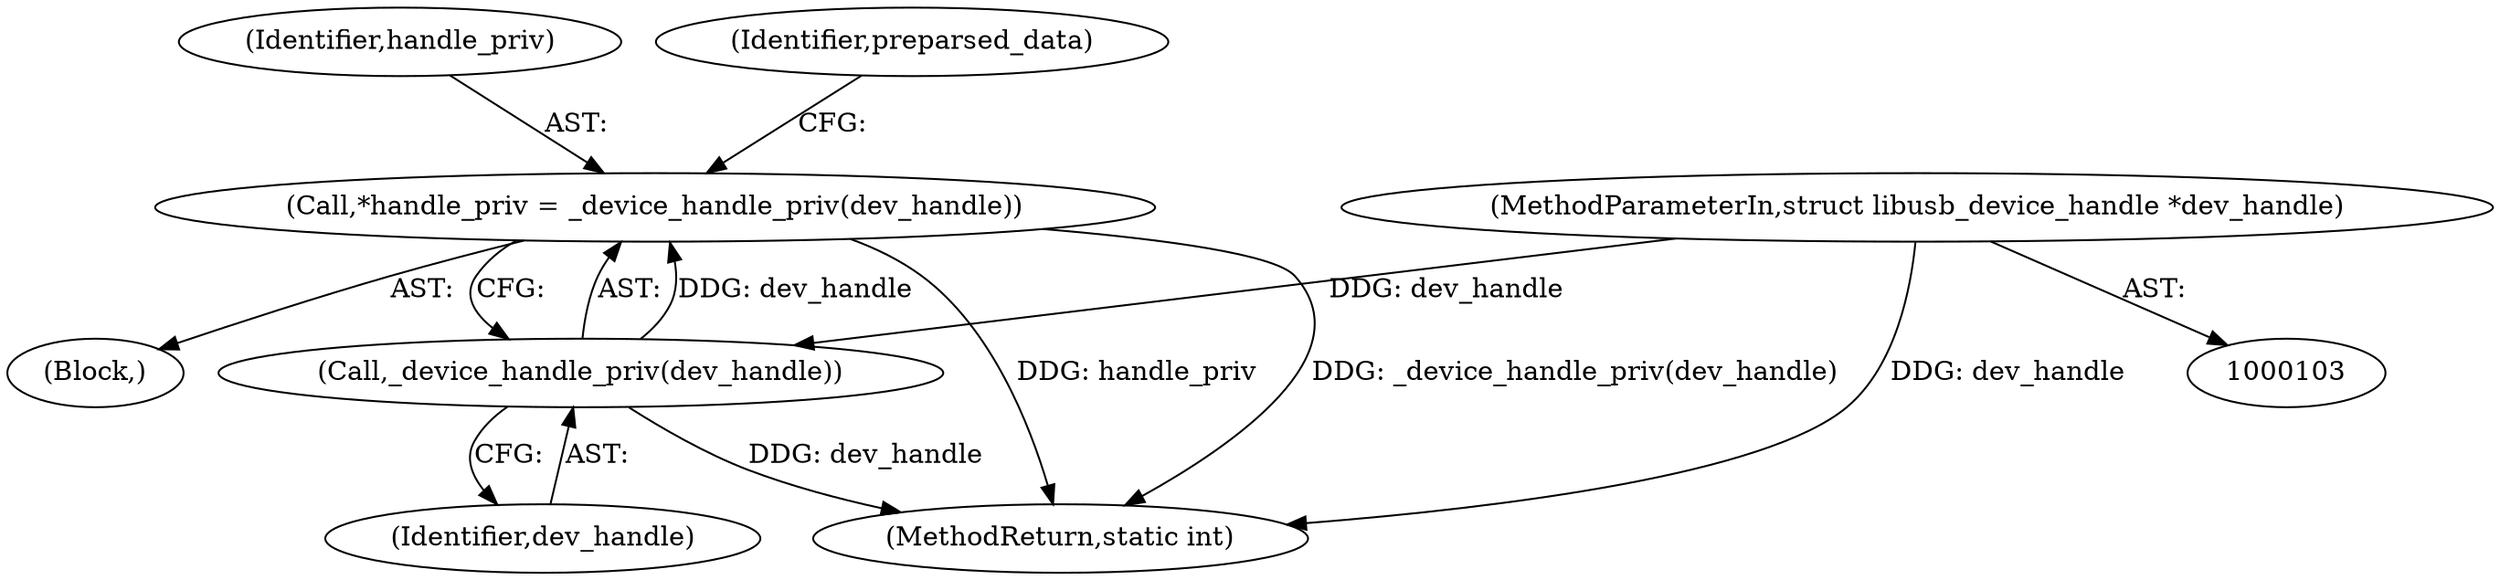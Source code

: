digraph "1_Chrome_ac149a8d4371c0e01e0934fdd57b09e86f96b5b9_20@pointer" {
"1000122" [label="(Call,*handle_priv = _device_handle_priv(dev_handle))"];
"1000124" [label="(Call,_device_handle_priv(dev_handle))"];
"1000105" [label="(MethodParameterIn,struct libusb_device_handle *dev_handle)"];
"1000123" [label="(Identifier,handle_priv)"];
"1000106" [label="(Block,)"];
"1000105" [label="(MethodParameterIn,struct libusb_device_handle *dev_handle)"];
"1000125" [label="(Identifier,dev_handle)"];
"1000124" [label="(Call,_device_handle_priv(dev_handle))"];
"1000122" [label="(Call,*handle_priv = _device_handle_priv(dev_handle))"];
"1000129" [label="(Identifier,preparsed_data)"];
"1000737" [label="(MethodReturn,static int)"];
"1000122" -> "1000106"  [label="AST: "];
"1000122" -> "1000124"  [label="CFG: "];
"1000123" -> "1000122"  [label="AST: "];
"1000124" -> "1000122"  [label="AST: "];
"1000129" -> "1000122"  [label="CFG: "];
"1000122" -> "1000737"  [label="DDG: handle_priv"];
"1000122" -> "1000737"  [label="DDG: _device_handle_priv(dev_handle)"];
"1000124" -> "1000122"  [label="DDG: dev_handle"];
"1000124" -> "1000125"  [label="CFG: "];
"1000125" -> "1000124"  [label="AST: "];
"1000124" -> "1000737"  [label="DDG: dev_handle"];
"1000105" -> "1000124"  [label="DDG: dev_handle"];
"1000105" -> "1000103"  [label="AST: "];
"1000105" -> "1000737"  [label="DDG: dev_handle"];
}
